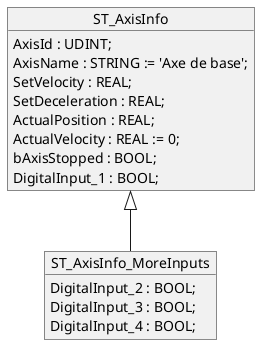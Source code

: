  @startuml
object ST_AxisInfo
ST_AxisInfo : AxisId : UDINT;
ST_AxisInfo : AxisName : STRING := 'Axe de base';
ST_AxisInfo : SetVelocity : REAL;
ST_AxisInfo : SetDeceleration : REAL;
ST_AxisInfo : ActualPosition : REAL;
ST_AxisInfo : ActualVelocity : REAL := 0;
ST_AxisInfo : bAxisStopped : BOOL;
ST_AxisInfo : DigitalInput_1 : BOOL;

object ST_AxisInfo_MoreInputs 
ST_AxisInfo_MoreInputs : DigitalInput_2 : BOOL;
ST_AxisInfo_MoreInputs : DigitalInput_3 : BOOL;
ST_AxisInfo_MoreInputs : DigitalInput_4 : BOOL;

ST_AxisInfo <|-- ST_AxisInfo_MoreInputs 

@enduml